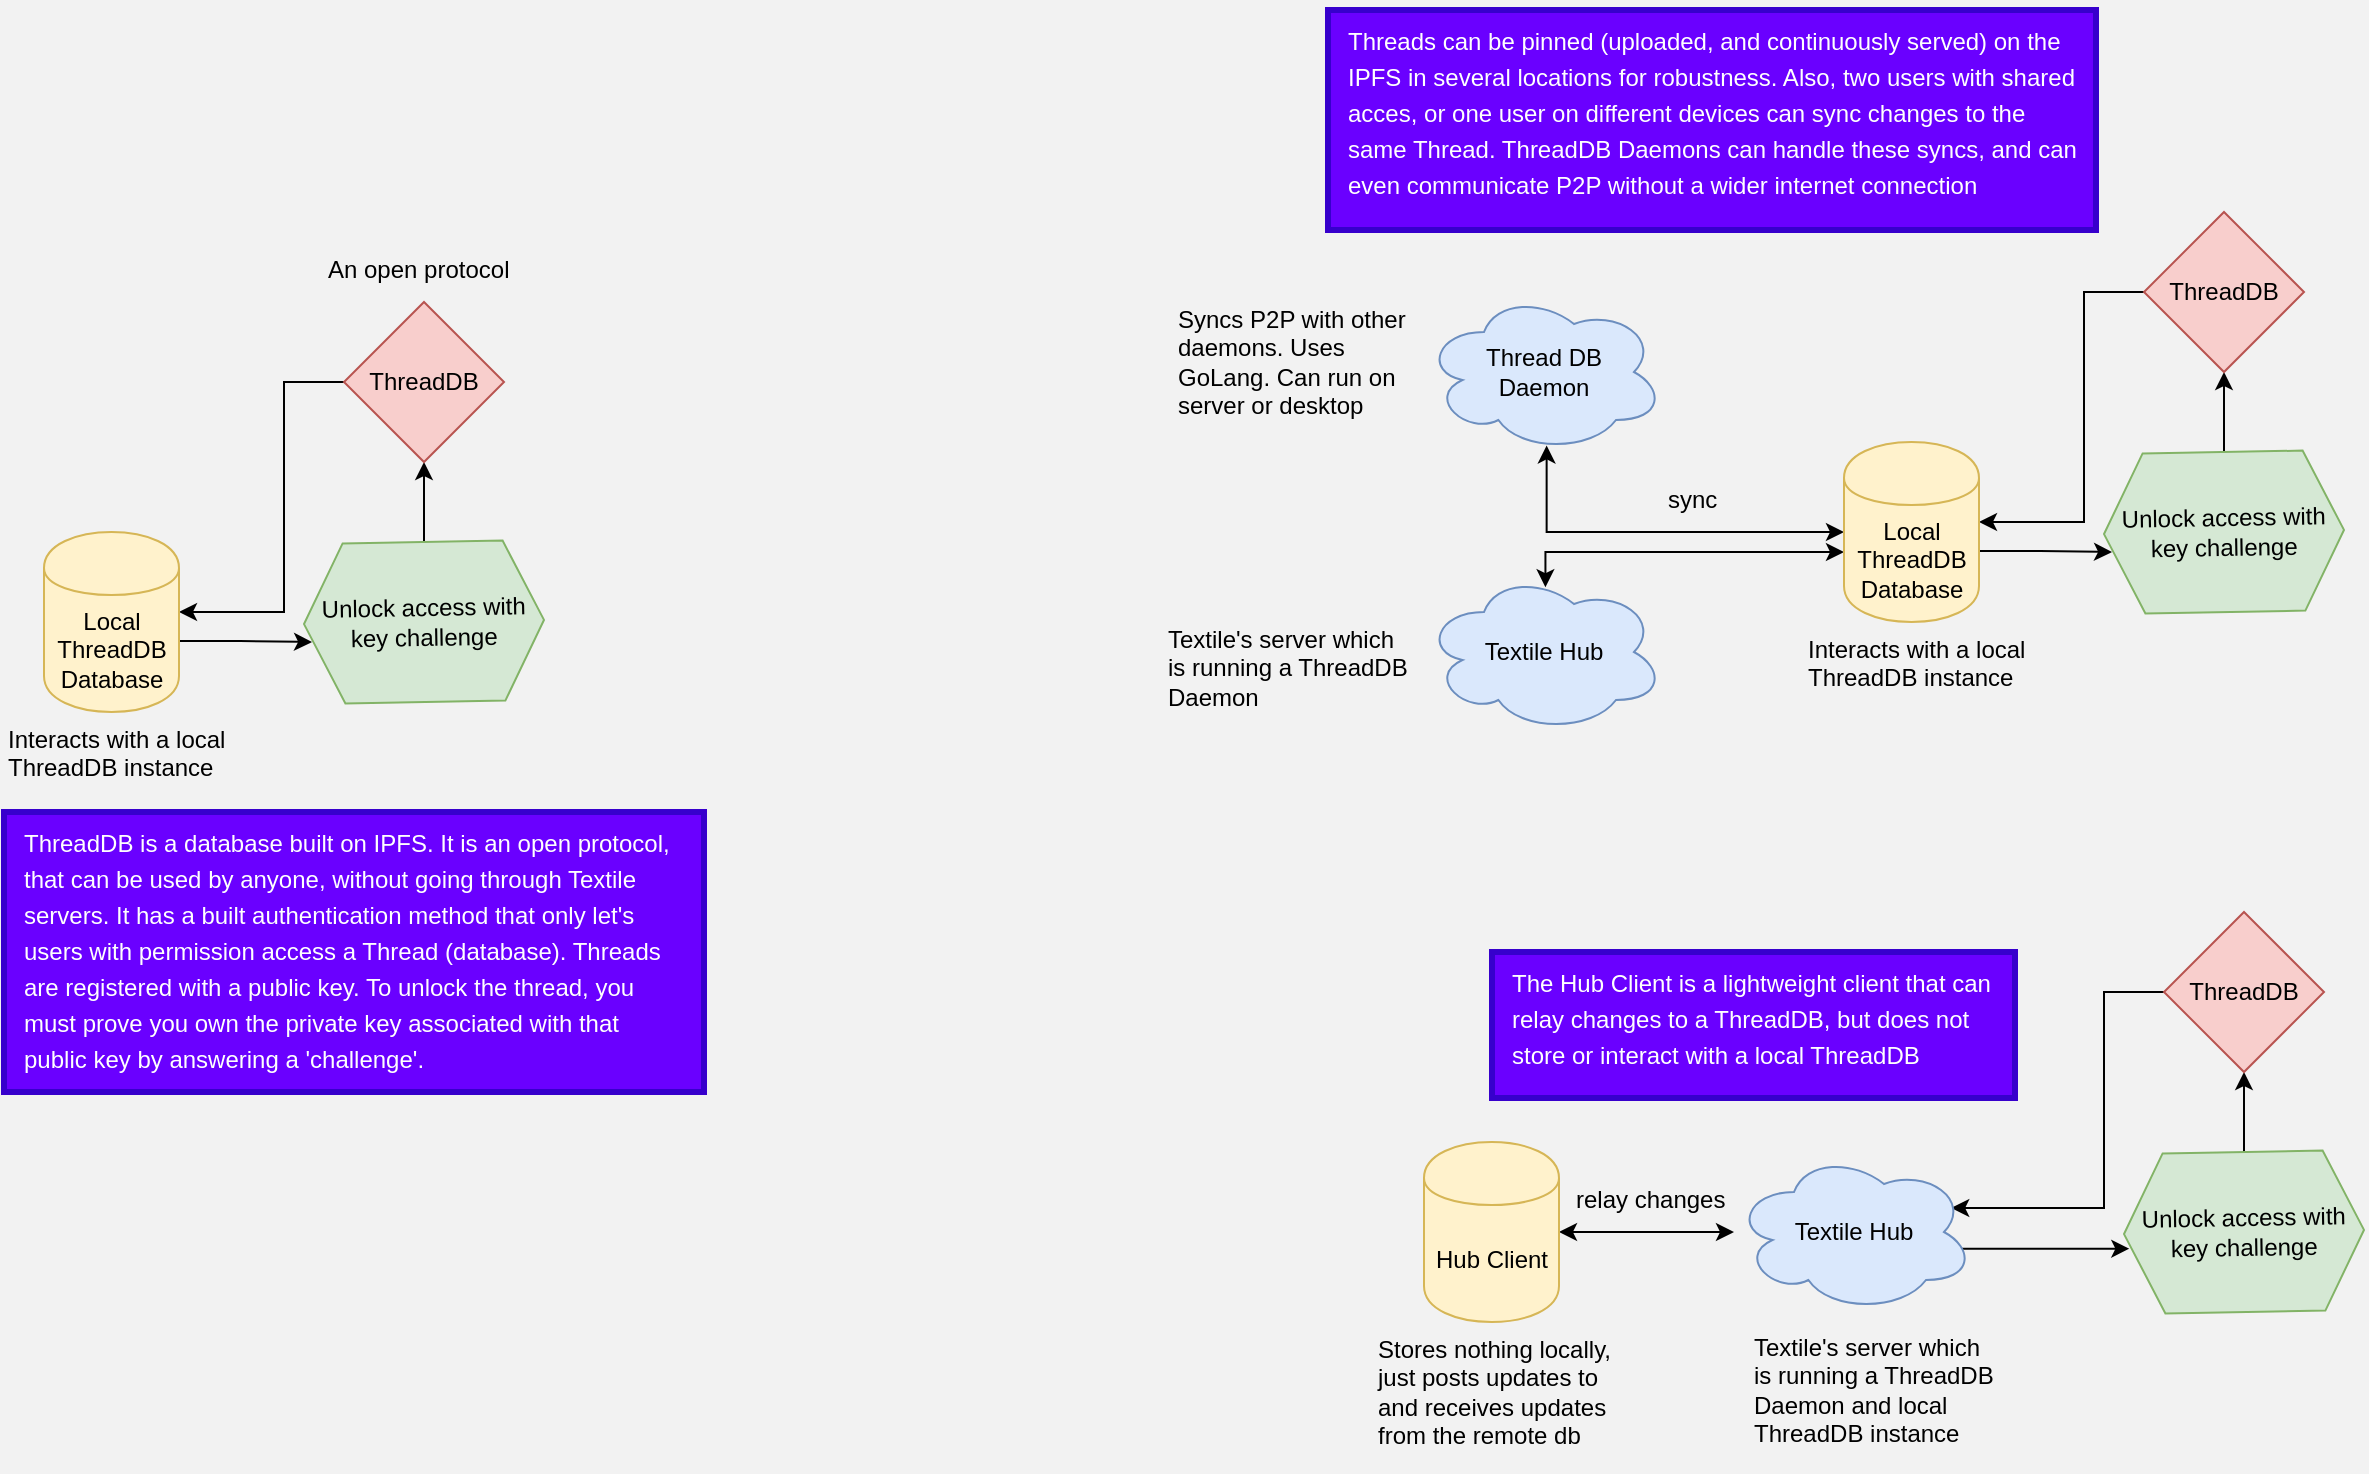 <mxfile version="13.4.5" type="github">
  <diagram id="RX6UZPpf96-W6T8WSHyz" name="Page-1">
    <mxGraphModel dx="1775" dy="505" grid="0" gridSize="10" guides="1" tooltips="1" connect="1" arrows="1" fold="1" page="1" pageScale="1" pageWidth="850" pageHeight="1100" background="#F2F2F2" math="0" shadow="0">
      <root>
        <mxCell id="0" />
        <mxCell id="1" parent="0" />
        <mxCell id="kO-SMWALJu-SpsKxp4or-15" style="edgeStyle=orthogonalEdgeStyle;rounded=0;orthogonalLoop=1;jettySize=auto;html=1;entryX=0.5;entryY=1;entryDx=0;entryDy=0;startArrow=none;startFill=0;" parent="1" source="kO-SMWALJu-SpsKxp4or-2" target="kO-SMWALJu-SpsKxp4or-9" edge="1">
          <mxGeometry relative="1" as="geometry" />
        </mxCell>
        <mxCell id="kO-SMWALJu-SpsKxp4or-2" value="&lt;div&gt;Unlock access with key challenge&lt;/div&gt;" style="shape=hexagon;perimeter=hexagonPerimeter2;whiteSpace=wrap;html=1;fixedSize=1;rotation=-1;fillColor=#d5e8d4;strokeColor=#82b366;" parent="1" vertex="1">
          <mxGeometry x="660" y="380" width="120" height="80" as="geometry" />
        </mxCell>
        <mxCell id="kO-SMWALJu-SpsKxp4or-16" style="edgeStyle=orthogonalEdgeStyle;rounded=0;orthogonalLoop=1;jettySize=auto;html=1;entryX=0.032;entryY=0.613;entryDx=0;entryDy=0;entryPerimeter=0;startArrow=none;startFill=0;exitX=0.997;exitY=0.606;exitDx=0;exitDy=0;exitPerimeter=0;" parent="1" source="EpeTJIBKWnpgla9w4W2G-5" target="kO-SMWALJu-SpsKxp4or-2" edge="1">
          <mxGeometry relative="1" as="geometry">
            <mxPoint x="620" y="430.019" as="sourcePoint" />
            <Array as="points">
              <mxPoint x="628" y="430" />
            </Array>
          </mxGeometry>
        </mxCell>
        <mxCell id="kO-SMWALJu-SpsKxp4or-18" style="edgeStyle=elbowEdgeStyle;rounded=0;orthogonalLoop=1;jettySize=auto;html=1;startArrow=none;startFill=0;elbow=vertical;strokeColor=none;" parent="1" source="EpeTJIBKWnpgla9w4W2G-5" edge="1">
          <mxGeometry relative="1" as="geometry">
            <Array as="points" />
            <mxPoint x="380" y="290" as="targetPoint" />
          </mxGeometry>
        </mxCell>
        <mxCell id="kO-SMWALJu-SpsKxp4or-21" style="edgeStyle=elbowEdgeStyle;rounded=0;orthogonalLoop=1;jettySize=auto;elbow=vertical;html=1;startArrow=classic;startFill=1;endArrow=classic;endFill=1;entryX=0;entryY=0.5;entryDx=0;entryDy=0;exitX=0.511;exitY=0.959;exitDx=0;exitDy=0;exitPerimeter=0;" parent="1" source="EpeTJIBKWnpgla9w4W2G-3" target="EpeTJIBKWnpgla9w4W2G-5" edge="1">
          <mxGeometry relative="1" as="geometry">
            <mxPoint x="510" y="420" as="targetPoint" />
            <Array as="points">
              <mxPoint x="460" y="420" />
              <mxPoint x="430" y="410" />
            </Array>
            <mxPoint x="380" y="370" as="sourcePoint" />
          </mxGeometry>
        </mxCell>
        <mxCell id="kO-SMWALJu-SpsKxp4or-22" style="edgeStyle=elbowEdgeStyle;rounded=0;orthogonalLoop=1;jettySize=auto;elbow=vertical;html=1;startArrow=classic;startFill=1;endArrow=classic;endFill=1;entryX=0;entryY=0.611;entryDx=0;entryDy=0;entryPerimeter=0;exitX=0.506;exitY=0.095;exitDx=0;exitDy=0;exitPerimeter=0;" parent="1" source="EpeTJIBKWnpgla9w4W2G-4" target="EpeTJIBKWnpgla9w4W2G-5" edge="1">
          <mxGeometry relative="1" as="geometry">
            <mxPoint x="500" y="430" as="targetPoint" />
            <Array as="points">
              <mxPoint x="460" y="430" />
            </Array>
            <mxPoint x="380" y="450" as="sourcePoint" />
          </mxGeometry>
        </mxCell>
        <mxCell id="kO-SMWALJu-SpsKxp4or-6" value="Textile&#39;s server which is running a ThreadDB Daemon" style="text;whiteSpace=wrap;html=1;" parent="1" vertex="1">
          <mxGeometry x="190" y="460" width="125" height="70" as="geometry" />
        </mxCell>
        <mxCell id="kO-SMWALJu-SpsKxp4or-7" value="&lt;div&gt;Syncs P2P with other daemons. Uses GoLang. Can run on server or desktop&lt;br&gt;&lt;/div&gt;" style="text;whiteSpace=wrap;html=1;" parent="1" vertex="1">
          <mxGeometry x="195" y="300" width="125" height="85" as="geometry" />
        </mxCell>
        <mxCell id="kO-SMWALJu-SpsKxp4or-17" style="edgeStyle=orthogonalEdgeStyle;rounded=0;orthogonalLoop=1;jettySize=auto;html=1;startArrow=none;startFill=0;" parent="1" source="kO-SMWALJu-SpsKxp4or-9" target="EpeTJIBKWnpgla9w4W2G-5" edge="1">
          <mxGeometry relative="1" as="geometry">
            <Array as="points">
              <mxPoint x="650" y="300" />
              <mxPoint x="650" y="415" />
            </Array>
            <mxPoint x="600" y="415" as="targetPoint" />
          </mxGeometry>
        </mxCell>
        <mxCell id="kO-SMWALJu-SpsKxp4or-9" value="&lt;div&gt;ThreadDB&lt;/div&gt;" style="rhombus;whiteSpace=wrap;html=1;fillColor=#f8cecc;strokeColor=#b85450;" parent="1" vertex="1">
          <mxGeometry x="680" y="260" width="80" height="80" as="geometry" />
        </mxCell>
        <mxCell id="kO-SMWALJu-SpsKxp4or-10" value="Interacts with a local ThreadDB instance" style="text;whiteSpace=wrap;html=1;" parent="1" vertex="1">
          <mxGeometry x="510" y="465" width="120" height="40" as="geometry" />
        </mxCell>
        <mxCell id="kO-SMWALJu-SpsKxp4or-24" value="sync" style="text;whiteSpace=wrap;html=1;" parent="1" vertex="1">
          <mxGeometry x="440" y="390" width="30" height="20" as="geometry" />
        </mxCell>
        <mxCell id="EpeTJIBKWnpgla9w4W2G-3" value="&lt;div&gt;Thread DB &lt;br&gt;&lt;/div&gt;&lt;div&gt;Daemon&lt;/div&gt;" style="ellipse;shape=cloud;whiteSpace=wrap;html=1;fillColor=#dae8fc;strokeColor=#6c8ebf;" parent="1" vertex="1">
          <mxGeometry x="320" y="300" width="120" height="80" as="geometry" />
        </mxCell>
        <mxCell id="EpeTJIBKWnpgla9w4W2G-4" value="&lt;div&gt;Textile Hub&lt;/div&gt;" style="ellipse;shape=cloud;whiteSpace=wrap;html=1;fillColor=#dae8fc;strokeColor=#6c8ebf;" parent="1" vertex="1">
          <mxGeometry x="320" y="440" width="120" height="80" as="geometry" />
        </mxCell>
        <mxCell id="EpeTJIBKWnpgla9w4W2G-5" value="&lt;div&gt;Local ThreadDB Database&lt;/div&gt;" style="shape=cylinder;whiteSpace=wrap;html=1;boundedLbl=1;backgroundOutline=1;fillColor=#fff2cc;strokeColor=#d6b656;" parent="1" vertex="1">
          <mxGeometry x="530" y="375" width="67.5" height="90" as="geometry" />
        </mxCell>
        <mxCell id="EpeTJIBKWnpgla9w4W2G-6" style="edgeStyle=elbowEdgeStyle;rounded=0;orthogonalLoop=1;jettySize=auto;html=1;startArrow=none;startFill=0;elbow=vertical;strokeColor=none;" parent="1" target="EpeTJIBKWnpgla9w4W2G-5" edge="1">
          <mxGeometry relative="1" as="geometry">
            <Array as="points">
              <mxPoint x="560" y="260" />
            </Array>
            <mxPoint x="560" y="400" as="sourcePoint" />
            <mxPoint x="380" y="290" as="targetPoint" />
          </mxGeometry>
        </mxCell>
        <mxCell id="EpeTJIBKWnpgla9w4W2G-9" style="edgeStyle=orthogonalEdgeStyle;rounded=0;orthogonalLoop=1;jettySize=auto;html=1;entryX=0.5;entryY=1;entryDx=0;entryDy=0;startArrow=none;startFill=0;" parent="1" source="EpeTJIBKWnpgla9w4W2G-10" target="EpeTJIBKWnpgla9w4W2G-14" edge="1">
          <mxGeometry relative="1" as="geometry" />
        </mxCell>
        <mxCell id="EpeTJIBKWnpgla9w4W2G-10" value="&lt;div&gt;Unlock access with key challenge&lt;/div&gt;" style="shape=hexagon;perimeter=hexagonPerimeter2;whiteSpace=wrap;html=1;fixedSize=1;rotation=-1;fillColor=#d5e8d4;strokeColor=#82b366;" parent="1" vertex="1">
          <mxGeometry x="-240" y="425" width="120" height="80" as="geometry" />
        </mxCell>
        <mxCell id="EpeTJIBKWnpgla9w4W2G-11" style="edgeStyle=orthogonalEdgeStyle;rounded=0;orthogonalLoop=1;jettySize=auto;html=1;entryX=0.032;entryY=0.613;entryDx=0;entryDy=0;entryPerimeter=0;startArrow=none;startFill=0;exitX=0.997;exitY=0.606;exitDx=0;exitDy=0;exitPerimeter=0;" parent="1" source="EpeTJIBKWnpgla9w4W2G-16" target="EpeTJIBKWnpgla9w4W2G-10" edge="1">
          <mxGeometry relative="1" as="geometry">
            <mxPoint x="-280" y="475.019" as="sourcePoint" />
            <Array as="points">
              <mxPoint x="-272" y="475" />
            </Array>
          </mxGeometry>
        </mxCell>
        <mxCell id="EpeTJIBKWnpgla9w4W2G-12" value="&lt;div&gt;An open protocol&lt;/div&gt;&lt;div&gt;&lt;br&gt;&lt;/div&gt;" style="text;whiteSpace=wrap;html=1;" parent="1" vertex="1">
          <mxGeometry x="-230" y="275" width="120" height="30" as="geometry" />
        </mxCell>
        <mxCell id="EpeTJIBKWnpgla9w4W2G-13" style="edgeStyle=orthogonalEdgeStyle;rounded=0;orthogonalLoop=1;jettySize=auto;html=1;startArrow=none;startFill=0;" parent="1" source="EpeTJIBKWnpgla9w4W2G-14" target="EpeTJIBKWnpgla9w4W2G-16" edge="1">
          <mxGeometry relative="1" as="geometry">
            <Array as="points">
              <mxPoint x="-250" y="345" />
              <mxPoint x="-250" y="460" />
            </Array>
            <mxPoint x="-300" y="460" as="targetPoint" />
          </mxGeometry>
        </mxCell>
        <mxCell id="EpeTJIBKWnpgla9w4W2G-14" value="&lt;div&gt;ThreadDB&lt;/div&gt;" style="rhombus;whiteSpace=wrap;html=1;fillColor=#f8cecc;strokeColor=#b85450;" parent="1" vertex="1">
          <mxGeometry x="-220" y="305" width="80" height="80" as="geometry" />
        </mxCell>
        <mxCell id="EpeTJIBKWnpgla9w4W2G-15" value="Interacts with a local ThreadDB instance" style="text;whiteSpace=wrap;html=1;" parent="1" vertex="1">
          <mxGeometry x="-390" y="510" width="120" height="40" as="geometry" />
        </mxCell>
        <mxCell id="EpeTJIBKWnpgla9w4W2G-16" value="&lt;div&gt;Local ThreadDB Database&lt;/div&gt;" style="shape=cylinder;whiteSpace=wrap;html=1;boundedLbl=1;backgroundOutline=1;fillColor=#fff2cc;strokeColor=#d6b656;" parent="1" vertex="1">
          <mxGeometry x="-370" y="420" width="67.5" height="90" as="geometry" />
        </mxCell>
        <mxCell id="EpeTJIBKWnpgla9w4W2G-17" style="edgeStyle=elbowEdgeStyle;rounded=0;orthogonalLoop=1;jettySize=auto;html=1;startArrow=none;startFill=0;elbow=vertical;strokeColor=none;" parent="1" target="EpeTJIBKWnpgla9w4W2G-16" edge="1">
          <mxGeometry relative="1" as="geometry">
            <Array as="points">
              <mxPoint x="-340" y="305" />
            </Array>
            <mxPoint x="-340" y="445" as="sourcePoint" />
            <mxPoint x="-520" y="335" as="targetPoint" />
          </mxGeometry>
        </mxCell>
        <mxCell id="EpeTJIBKWnpgla9w4W2G-18" style="edgeStyle=orthogonalEdgeStyle;rounded=0;orthogonalLoop=1;jettySize=auto;html=1;entryX=0.5;entryY=1;entryDx=0;entryDy=0;startArrow=none;startFill=0;" parent="1" source="EpeTJIBKWnpgla9w4W2G-19" target="EpeTJIBKWnpgla9w4W2G-28" edge="1">
          <mxGeometry relative="1" as="geometry" />
        </mxCell>
        <mxCell id="EpeTJIBKWnpgla9w4W2G-19" value="&lt;div&gt;Unlock access with key challenge&lt;/div&gt;" style="shape=hexagon;perimeter=hexagonPerimeter2;whiteSpace=wrap;html=1;fixedSize=1;rotation=-1;fillColor=#d5e8d4;strokeColor=#82b366;" parent="1" vertex="1">
          <mxGeometry x="670" y="730" width="120" height="80" as="geometry" />
        </mxCell>
        <mxCell id="EpeTJIBKWnpgla9w4W2G-20" style="edgeStyle=orthogonalEdgeStyle;rounded=0;orthogonalLoop=1;jettySize=auto;html=1;entryX=0.021;entryY=0.592;entryDx=0;entryDy=0;entryPerimeter=0;startArrow=none;startFill=0;exitX=0.947;exitY=0.605;exitDx=0;exitDy=0;exitPerimeter=0;" parent="1" source="EpeTJIBKWnpgla9w4W2G-32" target="EpeTJIBKWnpgla9w4W2G-19" edge="1">
          <mxGeometry relative="1" as="geometry">
            <mxPoint x="630" y="780.019" as="sourcePoint" />
            <Array as="points" />
          </mxGeometry>
        </mxCell>
        <mxCell id="EpeTJIBKWnpgla9w4W2G-21" style="edgeStyle=elbowEdgeStyle;rounded=0;orthogonalLoop=1;jettySize=auto;html=1;startArrow=none;startFill=0;elbow=vertical;strokeColor=none;" parent="1" source="EpeTJIBKWnpgla9w4W2G-33" edge="1">
          <mxGeometry relative="1" as="geometry">
            <Array as="points" />
            <mxPoint x="390" y="640" as="targetPoint" />
          </mxGeometry>
        </mxCell>
        <mxCell id="EpeTJIBKWnpgla9w4W2G-24" value="Textile&#39;s server which is running a ThreadDB Daemon and local ThreadDB instance" style="text;whiteSpace=wrap;html=1;" parent="1" vertex="1">
          <mxGeometry x="483" y="814" width="125" height="70" as="geometry" />
        </mxCell>
        <mxCell id="EpeTJIBKWnpgla9w4W2G-27" style="edgeStyle=orthogonalEdgeStyle;rounded=0;orthogonalLoop=1;jettySize=auto;html=1;startArrow=none;startFill=0;entryX=0.905;entryY=0.355;entryDx=0;entryDy=0;entryPerimeter=0;" parent="1" source="EpeTJIBKWnpgla9w4W2G-28" target="EpeTJIBKWnpgla9w4W2G-32" edge="1">
          <mxGeometry relative="1" as="geometry">
            <Array as="points">
              <mxPoint x="660" y="650" />
              <mxPoint x="660" y="758" />
              <mxPoint x="584" y="758" />
            </Array>
            <mxPoint x="610" y="765" as="targetPoint" />
          </mxGeometry>
        </mxCell>
        <mxCell id="EpeTJIBKWnpgla9w4W2G-28" value="&lt;div&gt;ThreadDB&lt;/div&gt;" style="rhombus;whiteSpace=wrap;html=1;fillColor=#f8cecc;strokeColor=#b85450;" parent="1" vertex="1">
          <mxGeometry x="690" y="610" width="80" height="80" as="geometry" />
        </mxCell>
        <mxCell id="EpeTJIBKWnpgla9w4W2G-29" value="Stores nothing locally, just posts updates to and receives updates from  the remote db " style="text;whiteSpace=wrap;html=1;" parent="1" vertex="1">
          <mxGeometry x="295" y="815" width="120" height="75" as="geometry" />
        </mxCell>
        <mxCell id="EpeTJIBKWnpgla9w4W2G-30" value="relay changes" style="text;whiteSpace=wrap;html=1;" parent="1" vertex="1">
          <mxGeometry x="394" y="740" width="80" height="20" as="geometry" />
        </mxCell>
        <mxCell id="EpeTJIBKWnpgla9w4W2G-32" value="&lt;div&gt;Textile Hub&lt;/div&gt;" style="ellipse;shape=cloud;whiteSpace=wrap;html=1;fillColor=#dae8fc;strokeColor=#6c8ebf;" parent="1" vertex="1">
          <mxGeometry x="475" y="730" width="120" height="80" as="geometry" />
        </mxCell>
        <mxCell id="EpeTJIBKWnpgla9w4W2G-36" style="edgeStyle=orthogonalEdgeStyle;rounded=0;orthogonalLoop=1;jettySize=auto;html=1;startArrow=classic;startFill=1;endArrow=classic;endFill=1;" parent="1" source="EpeTJIBKWnpgla9w4W2G-33" target="EpeTJIBKWnpgla9w4W2G-32" edge="1">
          <mxGeometry relative="1" as="geometry" />
        </mxCell>
        <mxCell id="EpeTJIBKWnpgla9w4W2G-33" value="Hub Client" style="shape=cylinder;whiteSpace=wrap;html=1;boundedLbl=1;backgroundOutline=1;fillColor=#fff2cc;strokeColor=#d6b656;" parent="1" vertex="1">
          <mxGeometry x="320" y="725" width="67.5" height="90" as="geometry" />
        </mxCell>
        <mxCell id="EpeTJIBKWnpgla9w4W2G-34" style="edgeStyle=elbowEdgeStyle;rounded=0;orthogonalLoop=1;jettySize=auto;html=1;startArrow=none;startFill=0;elbow=vertical;strokeColor=none;" parent="1" target="EpeTJIBKWnpgla9w4W2G-33" edge="1">
          <mxGeometry relative="1" as="geometry">
            <Array as="points">
              <mxPoint x="570" y="610" />
            </Array>
            <mxPoint x="570" y="750" as="sourcePoint" />
            <mxPoint x="390" y="640" as="targetPoint" />
          </mxGeometry>
        </mxCell>
        <mxCell id="cNQVmxcZQS4HhnxyCYWw-1" value="&lt;p style=&quot;line-height: 150%&quot;&gt;ThreadDB is a database built on IPFS. It is an open protocol, that can be used by anyone, without going through Textile servers. It has a built authentication method that only let&#39;s users with permission access a Thread (database). Threads are registered with a public key. To unlock the thread, you must prove you own the private key associated with that public key by answering a &#39;challenge&#39;.&lt;/p&gt;" style="text;whiteSpace=wrap;html=1;labelBackgroundColor=none;rounded=0;spacingTop=-10;fillColor=#6a00ff;strokeColor=#3700CC;fontColor=#ffffff;spacingBottom=0;spacing=0;spacingLeft=10;spacingRight=10;strokeWidth=3;" vertex="1" parent="1">
          <mxGeometry x="-390" y="560" width="350" height="140" as="geometry" />
        </mxCell>
        <mxCell id="cNQVmxcZQS4HhnxyCYWw-2" value="&lt;p style=&quot;line-height: 150%&quot;&gt;Threads can be pinned (uploaded, and continuously served) on the IPFS in several locations for robustness. Also, two users with shared acces, or one user on different devices can sync changes to the same Thread. ThreadDB Daemons can handle these syncs, and can even communicate P2P without a wider internet connection&lt;/p&gt;" style="text;whiteSpace=wrap;html=1;labelBackgroundColor=none;rounded=0;spacingTop=-10;strokeColor=#3700CC;fontColor=#ffffff;spacingBottom=0;spacing=0;fillColor=#6a00ff;strokeWidth=3;spacingLeft=10;spacingRight=10;" vertex="1" parent="1">
          <mxGeometry x="272" y="159" width="384" height="110" as="geometry" />
        </mxCell>
        <mxCell id="cNQVmxcZQS4HhnxyCYWw-3" value="&lt;p style=&quot;line-height: 150%&quot;&gt;The Hub Client is a lightweight client that can relay changes to a ThreadDB, but does not store or interact with a local ThreadDB&lt;br&gt;&lt;/p&gt;" style="text;whiteSpace=wrap;html=1;labelBackgroundColor=none;rounded=0;spacingTop=-10;fillColor=#6a00ff;strokeColor=#3700CC;fontColor=#ffffff;spacingBottom=0;spacing=0;spacingLeft=10;spacingRight=10;strokeWidth=3;" vertex="1" parent="1">
          <mxGeometry x="354" y="630" width="261.5" height="73" as="geometry" />
        </mxCell>
      </root>
    </mxGraphModel>
  </diagram>
</mxfile>
